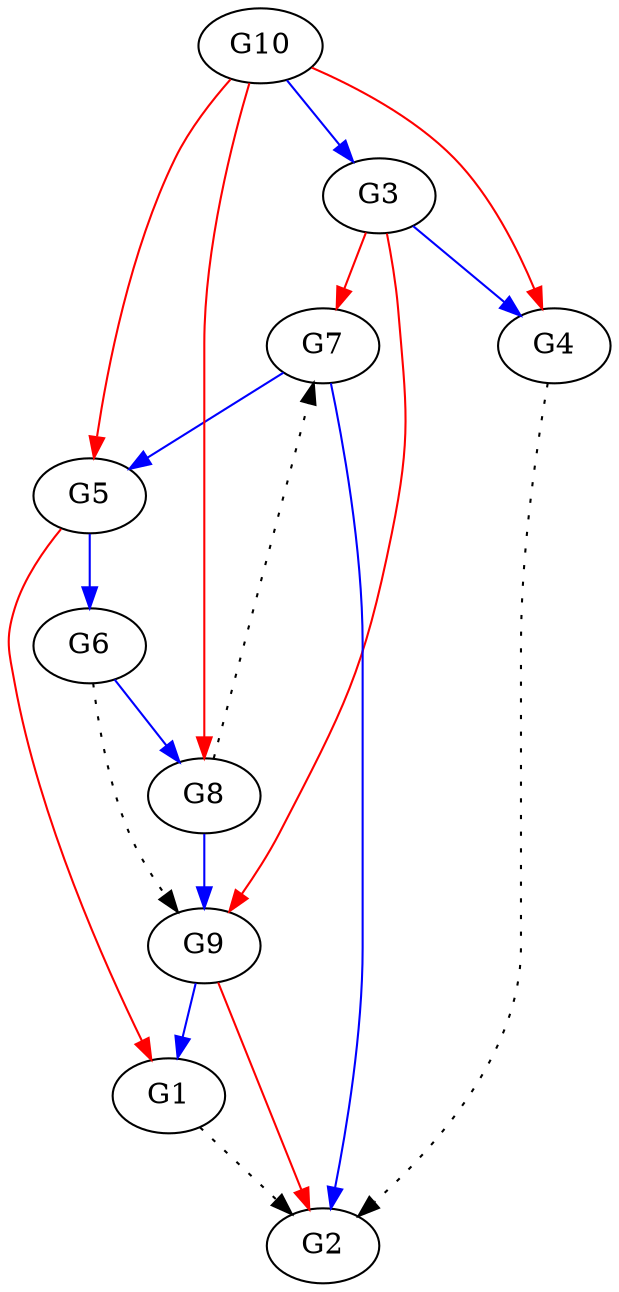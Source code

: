 // Grafos-DREAM4
digraph {
	G1 [label=G1]
	G2 [label=G2]
	G3 [label=G3]
	G4 [label=G4]
	G5 [label=G5]
	G6 [label=G6]
	G7 [label=G7]
	G8 [label=G8]
	G9 [label=G9]
	G10 [label=G10]
	G1 -> G2 [style=dotted]
	G3 -> G4 [color=blue]
	G4 -> G2 [style=dotted]
	G5 -> G6 [color=blue]
	G6 -> G8 [color=blue]
	G6 -> G9 [style=dotted]
	G7 -> G2 [color=blue]
	G7 -> G5 [color=blue]
	G8 -> G7 [style=dotted]
	G8 -> G9 [color=blue]
	G9 -> G1 [color=blue]
	G10 -> G3 [color=blue]
	G3 -> G7 [color=red]
	G3 -> G9 [color=red]
	G5 -> G1 [color=red]
	G9 -> G2 [color=red]
	G10 -> G4 [color=red]
	G10 -> G5 [color=red]
	G10 -> G8 [color=red]
}
